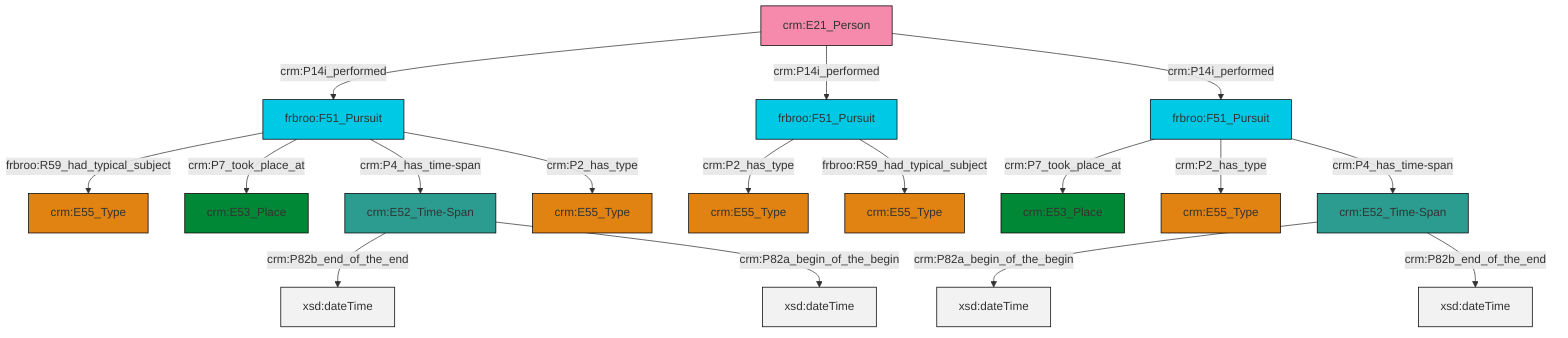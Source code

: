graph TD
classDef Literal fill:#f2f2f2,stroke:#000000;
classDef CRM_Entity fill:#FFFFFF,stroke:#000000;
classDef Temporal_Entity fill:#00C9E6, stroke:#000000;
classDef Type fill:#E18312, stroke:#000000;
classDef Time-Span fill:#2C9C91, stroke:#000000;
classDef Appellation fill:#FFEB7F, stroke:#000000;
classDef Place fill:#008836, stroke:#000000;
classDef Persistent_Item fill:#B266B2, stroke:#000000;
classDef Conceptual_Object fill:#FFD700, stroke:#000000;
classDef Physical_Thing fill:#D2B48C, stroke:#000000;
classDef Actor fill:#f58aad, stroke:#000000;
classDef PC_Classes fill:#4ce600, stroke:#000000;
classDef Multi fill:#cccccc,stroke:#000000;

0["crm:E52_Time-Span"]:::Time-Span -->|crm:P82a_begin_of_the_begin| 1[xsd:dateTime]:::Literal
2["crm:E21_Person"]:::Actor -->|crm:P14i_performed| 3["frbroo:F51_Pursuit"]:::Temporal_Entity
4["frbroo:F51_Pursuit"]:::Temporal_Entity -->|crm:P7_took_place_at| 5["crm:E53_Place"]:::Place
4["frbroo:F51_Pursuit"]:::Temporal_Entity -->|crm:P2_has_type| 6["crm:E55_Type"]:::Type
12["frbroo:F51_Pursuit"]:::Temporal_Entity -->|crm:P2_has_type| 13["crm:E55_Type"]:::Type
0["crm:E52_Time-Span"]:::Time-Span -->|crm:P82b_end_of_the_end| 15[xsd:dateTime]:::Literal
16["crm:E52_Time-Span"]:::Time-Span -->|crm:P82b_end_of_the_end| 17[xsd:dateTime]:::Literal
2["crm:E21_Person"]:::Actor -->|crm:P14i_performed| 12["frbroo:F51_Pursuit"]:::Temporal_Entity
2["crm:E21_Person"]:::Actor -->|crm:P14i_performed| 4["frbroo:F51_Pursuit"]:::Temporal_Entity
16["crm:E52_Time-Span"]:::Time-Span -->|crm:P82a_begin_of_the_begin| 22[xsd:dateTime]:::Literal
3["frbroo:F51_Pursuit"]:::Temporal_Entity -->|frbroo:R59_had_typical_subject| 10["crm:E55_Type"]:::Type
4["frbroo:F51_Pursuit"]:::Temporal_Entity -->|crm:P4_has_time-span| 0["crm:E52_Time-Span"]:::Time-Span
12["frbroo:F51_Pursuit"]:::Temporal_Entity -->|frbroo:R59_had_typical_subject| 27["crm:E55_Type"]:::Type
3["frbroo:F51_Pursuit"]:::Temporal_Entity -->|crm:P7_took_place_at| 24["crm:E53_Place"]:::Place
3["frbroo:F51_Pursuit"]:::Temporal_Entity -->|crm:P4_has_time-span| 16["crm:E52_Time-Span"]:::Time-Span
3["frbroo:F51_Pursuit"]:::Temporal_Entity -->|crm:P2_has_type| 18["crm:E55_Type"]:::Type